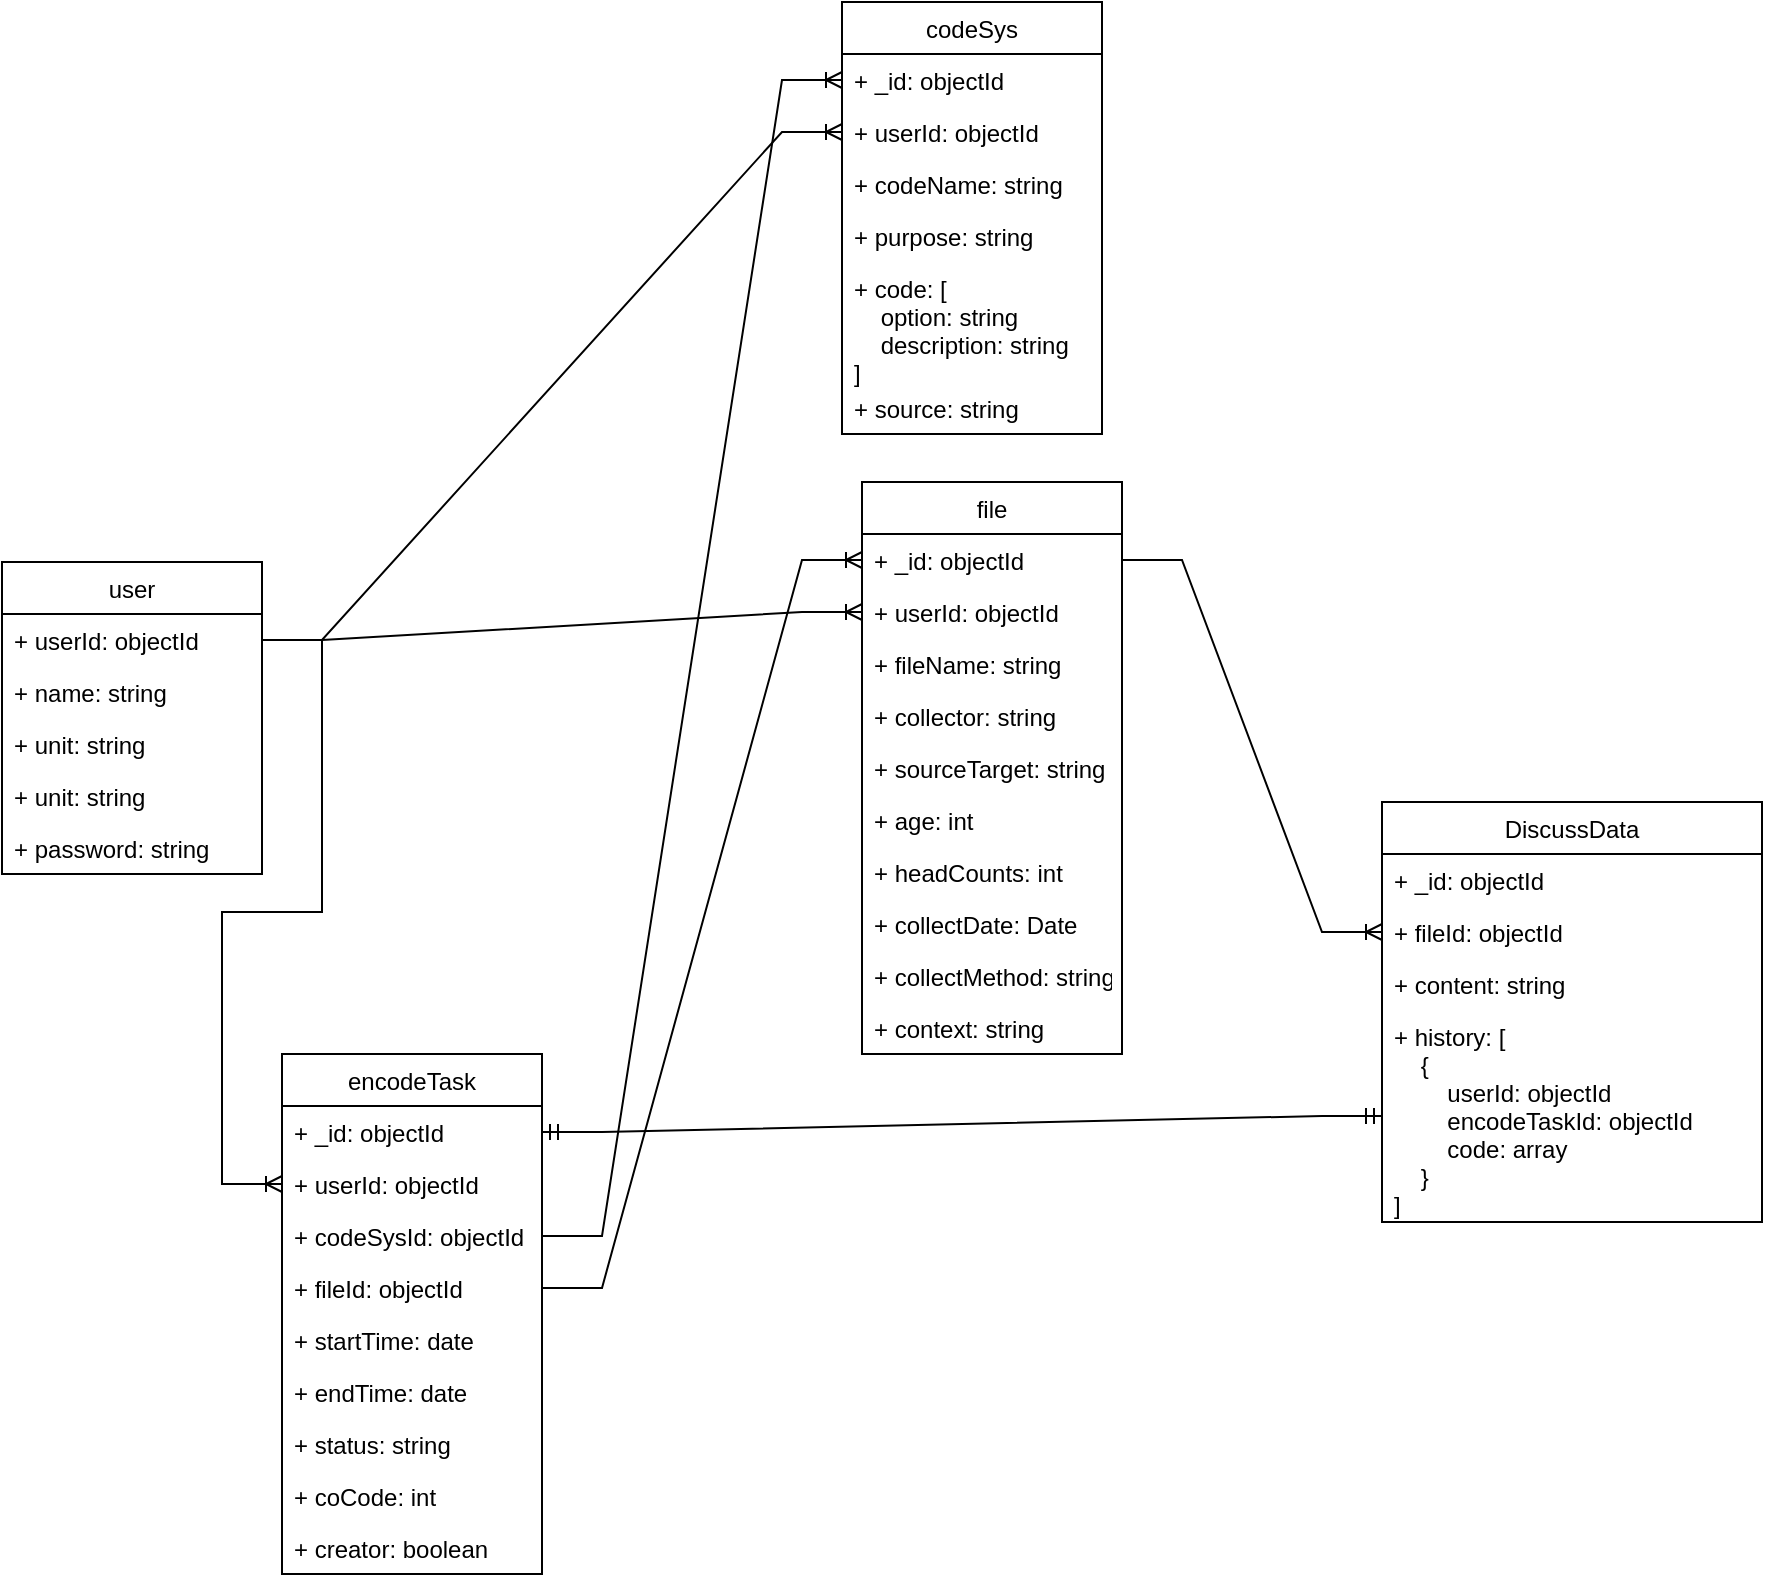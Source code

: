 <mxfile version="16.6.6" type="device"><diagram id="9LtvtnK_vuD1qdR1Dt2F" name="Page-1"><mxGraphModel dx="996" dy="2091" grid="1" gridSize="10" guides="1" tooltips="1" connect="1" arrows="1" fold="1" page="1" pageScale="1" pageWidth="1200" pageHeight="1600" math="0" shadow="0"><root><mxCell id="0"/><mxCell id="1" parent="0"/><mxCell id="lstrB5G8pz6xByOhNZ_a-1" value="user" style="swimlane;fontStyle=0;childLayout=stackLayout;horizontal=1;startSize=26;fillColor=none;horizontalStack=0;resizeParent=1;resizeParentMax=0;resizeLast=0;collapsible=1;marginBottom=0;" parent="1" vertex="1"><mxGeometry x="170" y="-360" width="130" height="156" as="geometry"><mxRectangle x="170" y="-360" width="60" height="26" as="alternateBounds"/></mxGeometry></mxCell><mxCell id="ur15PfgtXICbPJW2Xm9g-8" value="+ userId: objectId" style="text;strokeColor=none;fillColor=none;align=left;verticalAlign=top;spacingLeft=4;spacingRight=4;overflow=hidden;rotatable=0;points=[[0,0.5],[1,0.5]];portConstraint=eastwest;" parent="lstrB5G8pz6xByOhNZ_a-1" vertex="1"><mxGeometry y="26" width="130" height="26" as="geometry"/></mxCell><mxCell id="lstrB5G8pz6xByOhNZ_a-2" value="+ name: string" style="text;strokeColor=none;fillColor=none;align=left;verticalAlign=top;spacingLeft=4;spacingRight=4;overflow=hidden;rotatable=0;points=[[0,0.5],[1,0.5]];portConstraint=eastwest;" parent="lstrB5G8pz6xByOhNZ_a-1" vertex="1"><mxGeometry y="52" width="130" height="26" as="geometry"/></mxCell><mxCell id="lstrB5G8pz6xByOhNZ_a-6" value="+ unit: string" style="text;strokeColor=none;fillColor=none;align=left;verticalAlign=top;spacingLeft=4;spacingRight=4;overflow=hidden;rotatable=0;points=[[0,0.5],[1,0.5]];portConstraint=eastwest;" parent="lstrB5G8pz6xByOhNZ_a-1" vertex="1"><mxGeometry y="78" width="130" height="26" as="geometry"/></mxCell><mxCell id="lstrB5G8pz6xByOhNZ_a-3" value="+ unit: string" style="text;strokeColor=none;fillColor=none;align=left;verticalAlign=top;spacingLeft=4;spacingRight=4;overflow=hidden;rotatable=0;points=[[0,0.5],[1,0.5]];portConstraint=eastwest;" parent="lstrB5G8pz6xByOhNZ_a-1" vertex="1"><mxGeometry y="104" width="130" height="26" as="geometry"/></mxCell><mxCell id="lstrB5G8pz6xByOhNZ_a-5" value="+ password: string" style="text;strokeColor=none;fillColor=none;align=left;verticalAlign=top;spacingLeft=4;spacingRight=4;overflow=hidden;rotatable=0;points=[[0,0.5],[1,0.5]];portConstraint=eastwest;" parent="lstrB5G8pz6xByOhNZ_a-1" vertex="1"><mxGeometry y="130" width="130" height="26" as="geometry"/></mxCell><mxCell id="lstrB5G8pz6xByOhNZ_a-7" value="file" style="swimlane;fontStyle=0;childLayout=stackLayout;horizontal=1;startSize=26;fillColor=none;horizontalStack=0;resizeParent=1;resizeParentMax=0;resizeLast=0;collapsible=1;marginBottom=0;" parent="1" vertex="1"><mxGeometry x="600" y="-400" width="130" height="286" as="geometry"><mxRectangle x="170" y="-360" width="60" height="26" as="alternateBounds"/></mxGeometry></mxCell><mxCell id="ur15PfgtXICbPJW2Xm9g-9" value="+ _id: objectId" style="text;strokeColor=none;fillColor=none;align=left;verticalAlign=top;spacingLeft=4;spacingRight=4;overflow=hidden;rotatable=0;points=[[0,0.5],[1,0.5]];portConstraint=eastwest;" parent="lstrB5G8pz6xByOhNZ_a-7" vertex="1"><mxGeometry y="26" width="130" height="26" as="geometry"/></mxCell><mxCell id="lstrB5G8pz6xByOhNZ_a-8" value="+ userId: objectId" style="text;strokeColor=none;fillColor=none;align=left;verticalAlign=top;spacingLeft=4;spacingRight=4;overflow=hidden;rotatable=0;points=[[0,0.5],[1,0.5]];portConstraint=eastwest;" parent="lstrB5G8pz6xByOhNZ_a-7" vertex="1"><mxGeometry y="52" width="130" height="26" as="geometry"/></mxCell><mxCell id="lstrB5G8pz6xByOhNZ_a-9" value="+ fileName: string" style="text;strokeColor=none;fillColor=none;align=left;verticalAlign=top;spacingLeft=4;spacingRight=4;overflow=hidden;rotatable=0;points=[[0,0.5],[1,0.5]];portConstraint=eastwest;" parent="lstrB5G8pz6xByOhNZ_a-7" vertex="1"><mxGeometry y="78" width="130" height="26" as="geometry"/></mxCell><mxCell id="lstrB5G8pz6xByOhNZ_a-10" value="+ collector: string" style="text;strokeColor=none;fillColor=none;align=left;verticalAlign=top;spacingLeft=4;spacingRight=4;overflow=hidden;rotatable=0;points=[[0,0.5],[1,0.5]];portConstraint=eastwest;" parent="lstrB5G8pz6xByOhNZ_a-7" vertex="1"><mxGeometry y="104" width="130" height="26" as="geometry"/></mxCell><mxCell id="lstrB5G8pz6xByOhNZ_a-11" value="+ sourceTarget: string" style="text;strokeColor=none;fillColor=none;align=left;verticalAlign=top;spacingLeft=4;spacingRight=4;overflow=hidden;rotatable=0;points=[[0,0.5],[1,0.5]];portConstraint=eastwest;" parent="lstrB5G8pz6xByOhNZ_a-7" vertex="1"><mxGeometry y="130" width="130" height="26" as="geometry"/></mxCell><mxCell id="lstrB5G8pz6xByOhNZ_a-12" value="+ age: int" style="text;strokeColor=none;fillColor=none;align=left;verticalAlign=top;spacingLeft=4;spacingRight=4;overflow=hidden;rotatable=0;points=[[0,0.5],[1,0.5]];portConstraint=eastwest;" parent="lstrB5G8pz6xByOhNZ_a-7" vertex="1"><mxGeometry y="156" width="130" height="26" as="geometry"/></mxCell><mxCell id="lstrB5G8pz6xByOhNZ_a-13" value="+ headCounts: int" style="text;strokeColor=none;fillColor=none;align=left;verticalAlign=top;spacingLeft=4;spacingRight=4;overflow=hidden;rotatable=0;points=[[0,0.5],[1,0.5]];portConstraint=eastwest;" parent="lstrB5G8pz6xByOhNZ_a-7" vertex="1"><mxGeometry y="182" width="130" height="26" as="geometry"/></mxCell><mxCell id="lstrB5G8pz6xByOhNZ_a-14" value="+ collectDate: Date" style="text;strokeColor=none;fillColor=none;align=left;verticalAlign=top;spacingLeft=4;spacingRight=4;overflow=hidden;rotatable=0;points=[[0,0.5],[1,0.5]];portConstraint=eastwest;" parent="lstrB5G8pz6xByOhNZ_a-7" vertex="1"><mxGeometry y="208" width="130" height="26" as="geometry"/></mxCell><mxCell id="lstrB5G8pz6xByOhNZ_a-15" value="+ collectMethod: string" style="text;strokeColor=none;fillColor=none;align=left;verticalAlign=top;spacingLeft=4;spacingRight=4;overflow=hidden;rotatable=0;points=[[0,0.5],[1,0.5]];portConstraint=eastwest;" parent="lstrB5G8pz6xByOhNZ_a-7" vertex="1"><mxGeometry y="234" width="130" height="26" as="geometry"/></mxCell><mxCell id="lstrB5G8pz6xByOhNZ_a-16" value="+ context: string" style="text;strokeColor=none;fillColor=none;align=left;verticalAlign=top;spacingLeft=4;spacingRight=4;overflow=hidden;rotatable=0;points=[[0,0.5],[1,0.5]];portConstraint=eastwest;" parent="lstrB5G8pz6xByOhNZ_a-7" vertex="1"><mxGeometry y="260" width="130" height="26" as="geometry"/></mxCell><mxCell id="ur15PfgtXICbPJW2Xm9g-2" value="" style="edgeStyle=entityRelationEdgeStyle;fontSize=12;html=1;endArrow=ERoneToMany;rounded=0;exitX=1;exitY=0.5;exitDx=0;exitDy=0;entryX=0;entryY=0.5;entryDx=0;entryDy=0;" parent="1" source="ur15PfgtXICbPJW2Xm9g-8" target="lstrB5G8pz6xByOhNZ_a-8" edge="1"><mxGeometry width="100" height="100" relative="1" as="geometry"><mxPoint x="290" y="-140" as="sourcePoint"/><mxPoint x="410" y="-260" as="targetPoint"/></mxGeometry></mxCell><mxCell id="ur15PfgtXICbPJW2Xm9g-10" value="codeSys" style="swimlane;fontStyle=0;childLayout=stackLayout;horizontal=1;startSize=26;fillColor=none;horizontalStack=0;resizeParent=1;resizeParentMax=0;resizeLast=0;collapsible=1;marginBottom=0;" parent="1" vertex="1"><mxGeometry x="590" y="-640" width="130" height="216" as="geometry"><mxRectangle x="170" y="-360" width="60" height="26" as="alternateBounds"/></mxGeometry></mxCell><mxCell id="ur15PfgtXICbPJW2Xm9g-11" value="+ _id: objectId" style="text;strokeColor=none;fillColor=none;align=left;verticalAlign=top;spacingLeft=4;spacingRight=4;overflow=hidden;rotatable=0;points=[[0,0.5],[1,0.5]];portConstraint=eastwest;" parent="ur15PfgtXICbPJW2Xm9g-10" vertex="1"><mxGeometry y="26" width="130" height="26" as="geometry"/></mxCell><mxCell id="ur15PfgtXICbPJW2Xm9g-12" value="+ userId: objectId" style="text;strokeColor=none;fillColor=none;align=left;verticalAlign=top;spacingLeft=4;spacingRight=4;overflow=hidden;rotatable=0;points=[[0,0.5],[1,0.5]];portConstraint=eastwest;" parent="ur15PfgtXICbPJW2Xm9g-10" vertex="1"><mxGeometry y="52" width="130" height="26" as="geometry"/></mxCell><mxCell id="ur15PfgtXICbPJW2Xm9g-13" value="+ codeName: string" style="text;strokeColor=none;fillColor=none;align=left;verticalAlign=top;spacingLeft=4;spacingRight=4;overflow=hidden;rotatable=0;points=[[0,0.5],[1,0.5]];portConstraint=eastwest;" parent="ur15PfgtXICbPJW2Xm9g-10" vertex="1"><mxGeometry y="78" width="130" height="26" as="geometry"/></mxCell><mxCell id="ur15PfgtXICbPJW2Xm9g-14" value="+ purpose: string" style="text;strokeColor=none;fillColor=none;align=left;verticalAlign=top;spacingLeft=4;spacingRight=4;overflow=hidden;rotatable=0;points=[[0,0.5],[1,0.5]];portConstraint=eastwest;" parent="ur15PfgtXICbPJW2Xm9g-10" vertex="1"><mxGeometry y="104" width="130" height="26" as="geometry"/></mxCell><mxCell id="ur15PfgtXICbPJW2Xm9g-15" value="+ code: [&#10;    option: string&#10;    description: string&#10;]" style="text;strokeColor=none;fillColor=none;align=left;verticalAlign=top;spacingLeft=4;spacingRight=4;overflow=hidden;rotatable=0;points=[[0,0.5],[1,0.5]];portConstraint=eastwest;" parent="ur15PfgtXICbPJW2Xm9g-10" vertex="1"><mxGeometry y="130" width="130" height="60" as="geometry"/></mxCell><mxCell id="ur15PfgtXICbPJW2Xm9g-16" value="+ source: string" style="text;strokeColor=none;fillColor=none;align=left;verticalAlign=top;spacingLeft=4;spacingRight=4;overflow=hidden;rotatable=0;points=[[0,0.5],[1,0.5]];portConstraint=eastwest;" parent="ur15PfgtXICbPJW2Xm9g-10" vertex="1"><mxGeometry y="190" width="130" height="26" as="geometry"/></mxCell><mxCell id="ur15PfgtXICbPJW2Xm9g-21" value="" style="edgeStyle=entityRelationEdgeStyle;fontSize=12;html=1;endArrow=ERoneToMany;rounded=0;exitX=1;exitY=0.5;exitDx=0;exitDy=0;entryX=0;entryY=0.5;entryDx=0;entryDy=0;" parent="1" source="ur15PfgtXICbPJW2Xm9g-8" target="ur15PfgtXICbPJW2Xm9g-12" edge="1"><mxGeometry width="100" height="100" relative="1" as="geometry"><mxPoint x="310" y="-311.0" as="sourcePoint"/><mxPoint x="370" y="-450" as="targetPoint"/></mxGeometry></mxCell><mxCell id="SkZlb1zQegsPxp5bSkNd-1" value="encodeTask" style="swimlane;fontStyle=0;childLayout=stackLayout;horizontal=1;startSize=26;fillColor=none;horizontalStack=0;resizeParent=1;resizeParentMax=0;resizeLast=0;collapsible=1;marginBottom=0;" parent="1" vertex="1"><mxGeometry x="310" y="-114" width="130" height="260" as="geometry"><mxRectangle x="360" y="-240" width="60" height="26" as="alternateBounds"/></mxGeometry></mxCell><mxCell id="SkZlb1zQegsPxp5bSkNd-2" value="+ _id: objectId" style="text;strokeColor=none;fillColor=none;align=left;verticalAlign=top;spacingLeft=4;spacingRight=4;overflow=hidden;rotatable=0;points=[[0,0.5],[1,0.5]];portConstraint=eastwest;" parent="SkZlb1zQegsPxp5bSkNd-1" vertex="1"><mxGeometry y="26" width="130" height="26" as="geometry"/></mxCell><mxCell id="SkZlb1zQegsPxp5bSkNd-3" value="+ userId: objectId" style="text;strokeColor=none;fillColor=none;align=left;verticalAlign=top;spacingLeft=4;spacingRight=4;overflow=hidden;rotatable=0;points=[[0,0.5],[1,0.5]];portConstraint=eastwest;" parent="SkZlb1zQegsPxp5bSkNd-1" vertex="1"><mxGeometry y="52" width="130" height="26" as="geometry"/></mxCell><mxCell id="wevNexDNTHu1LZIKQSSb-1" value="+ codeSysId: objectId" style="text;strokeColor=none;fillColor=none;align=left;verticalAlign=top;spacingLeft=4;spacingRight=4;overflow=hidden;rotatable=0;points=[[0,0.5],[1,0.5]];portConstraint=eastwest;" vertex="1" parent="SkZlb1zQegsPxp5bSkNd-1"><mxGeometry y="78" width="130" height="26" as="geometry"/></mxCell><mxCell id="SkZlb1zQegsPxp5bSkNd-4" value="+ fileId: objectId" style="text;strokeColor=none;fillColor=none;align=left;verticalAlign=top;spacingLeft=4;spacingRight=4;overflow=hidden;rotatable=0;points=[[0,0.5],[1,0.5]];portConstraint=eastwest;" parent="SkZlb1zQegsPxp5bSkNd-1" vertex="1"><mxGeometry y="104" width="130" height="26" as="geometry"/></mxCell><mxCell id="SkZlb1zQegsPxp5bSkNd-10" value="+ startTime: date" style="text;strokeColor=none;fillColor=none;align=left;verticalAlign=top;spacingLeft=4;spacingRight=4;overflow=hidden;rotatable=0;points=[[0,0.5],[1,0.5]];portConstraint=eastwest;" parent="SkZlb1zQegsPxp5bSkNd-1" vertex="1"><mxGeometry y="130" width="130" height="26" as="geometry"/></mxCell><mxCell id="SkZlb1zQegsPxp5bSkNd-11" value="+ endTime: date" style="text;strokeColor=none;fillColor=none;align=left;verticalAlign=top;spacingLeft=4;spacingRight=4;overflow=hidden;rotatable=0;points=[[0,0.5],[1,0.5]];portConstraint=eastwest;" parent="SkZlb1zQegsPxp5bSkNd-1" vertex="1"><mxGeometry y="156" width="130" height="26" as="geometry"/></mxCell><mxCell id="SkZlb1zQegsPxp5bSkNd-28" value="+ status: string" style="text;strokeColor=none;fillColor=none;align=left;verticalAlign=top;spacingLeft=4;spacingRight=4;overflow=hidden;rotatable=0;points=[[0,0.5],[1,0.5]];portConstraint=eastwest;" parent="SkZlb1zQegsPxp5bSkNd-1" vertex="1"><mxGeometry y="182" width="130" height="26" as="geometry"/></mxCell><mxCell id="SkZlb1zQegsPxp5bSkNd-29" value="+ coCode: int" style="text;strokeColor=none;fillColor=none;align=left;verticalAlign=top;spacingLeft=4;spacingRight=4;overflow=hidden;rotatable=0;points=[[0,0.5],[1,0.5]];portConstraint=eastwest;" parent="SkZlb1zQegsPxp5bSkNd-1" vertex="1"><mxGeometry y="208" width="130" height="26" as="geometry"/></mxCell><mxCell id="SkZlb1zQegsPxp5bSkNd-30" value="+ creator: boolean" style="text;strokeColor=none;fillColor=none;align=left;verticalAlign=top;spacingLeft=4;spacingRight=4;overflow=hidden;rotatable=0;points=[[0,0.5],[1,0.5]];portConstraint=eastwest;" parent="SkZlb1zQegsPxp5bSkNd-1" vertex="1"><mxGeometry y="234" width="130" height="26" as="geometry"/></mxCell><mxCell id="SkZlb1zQegsPxp5bSkNd-12" value="" style="edgeStyle=entityRelationEdgeStyle;fontSize=12;html=1;endArrow=ERoneToMany;rounded=0;entryX=0;entryY=0.5;entryDx=0;entryDy=0;exitX=1;exitY=0.5;exitDx=0;exitDy=0;" parent="1" source="ur15PfgtXICbPJW2Xm9g-8" target="SkZlb1zQegsPxp5bSkNd-3" edge="1"><mxGeometry width="100" height="100" relative="1" as="geometry"><mxPoint x="300" y="-185" as="sourcePoint"/><mxPoint x="430" y="-190.0" as="targetPoint"/></mxGeometry></mxCell><mxCell id="SkZlb1zQegsPxp5bSkNd-16" value="DiscussData" style="swimlane;fontStyle=0;childLayout=stackLayout;horizontal=1;startSize=26;fillColor=none;horizontalStack=0;resizeParent=1;resizeParentMax=0;resizeLast=0;collapsible=1;marginBottom=0;" parent="1" vertex="1"><mxGeometry x="860" y="-240" width="190" height="210" as="geometry"><mxRectangle x="170" y="-360" width="60" height="26" as="alternateBounds"/></mxGeometry></mxCell><mxCell id="SkZlb1zQegsPxp5bSkNd-17" value="+ _id: objectId" style="text;strokeColor=none;fillColor=none;align=left;verticalAlign=top;spacingLeft=4;spacingRight=4;overflow=hidden;rotatable=0;points=[[0,0.5],[1,0.5]];portConstraint=eastwest;" parent="SkZlb1zQegsPxp5bSkNd-16" vertex="1"><mxGeometry y="26" width="190" height="26" as="geometry"/></mxCell><mxCell id="SkZlb1zQegsPxp5bSkNd-18" value="+ fileId: objectId" style="text;strokeColor=none;fillColor=none;align=left;verticalAlign=top;spacingLeft=4;spacingRight=4;overflow=hidden;rotatable=0;points=[[0,0.5],[1,0.5]];portConstraint=eastwest;" parent="SkZlb1zQegsPxp5bSkNd-16" vertex="1"><mxGeometry y="52" width="190" height="26" as="geometry"/></mxCell><mxCell id="SkZlb1zQegsPxp5bSkNd-19" value="+ content: string" style="text;strokeColor=none;fillColor=none;align=left;verticalAlign=top;spacingLeft=4;spacingRight=4;overflow=hidden;rotatable=0;points=[[0,0.5],[1,0.5]];portConstraint=eastwest;" parent="SkZlb1zQegsPxp5bSkNd-16" vertex="1"><mxGeometry y="78" width="190" height="26" as="geometry"/></mxCell><mxCell id="SkZlb1zQegsPxp5bSkNd-27" value="+ history: [&#10;    {&#10;        userId: objectId&#10;        encodeTaskId: objectId&#10;        code: array&#10;    }&#10;]" style="text;strokeColor=none;fillColor=none;align=left;verticalAlign=top;spacingLeft=4;spacingRight=4;overflow=hidden;rotatable=0;points=[[0,0.5],[1,0.5]];portConstraint=eastwest;" parent="SkZlb1zQegsPxp5bSkNd-16" vertex="1"><mxGeometry y="104" width="190" height="106" as="geometry"/></mxCell><mxCell id="SkZlb1zQegsPxp5bSkNd-31" value="" style="edgeStyle=entityRelationEdgeStyle;fontSize=12;html=1;endArrow=ERoneToMany;rounded=0;exitX=1;exitY=0.5;exitDx=0;exitDy=0;entryX=0;entryY=0.5;entryDx=0;entryDy=0;" parent="1" source="ur15PfgtXICbPJW2Xm9g-9" target="SkZlb1zQegsPxp5bSkNd-18" edge="1"><mxGeometry width="100" height="100" relative="1" as="geometry"><mxPoint x="750" y="-180" as="sourcePoint"/><mxPoint x="850" y="-280" as="targetPoint"/></mxGeometry></mxCell><mxCell id="SkZlb1zQegsPxp5bSkNd-32" value="" style="edgeStyle=entityRelationEdgeStyle;fontSize=12;html=1;endArrow=ERmandOne;startArrow=ERmandOne;rounded=0;entryX=0;entryY=0.5;entryDx=0;entryDy=0;" parent="1" source="SkZlb1zQegsPxp5bSkNd-2" target="SkZlb1zQegsPxp5bSkNd-27" edge="1"><mxGeometry width="100" height="100" relative="1" as="geometry"><mxPoint x="530" y="-90" as="sourcePoint"/><mxPoint x="690" y="-100" as="targetPoint"/></mxGeometry></mxCell><mxCell id="wevNexDNTHu1LZIKQSSb-3" value="" style="edgeStyle=entityRelationEdgeStyle;fontSize=12;html=1;endArrow=ERoneToMany;rounded=0;exitX=1;exitY=0.5;exitDx=0;exitDy=0;entryX=0;entryY=0.5;entryDx=0;entryDy=0;" edge="1" parent="1" source="SkZlb1zQegsPxp5bSkNd-4" target="ur15PfgtXICbPJW2Xm9g-9"><mxGeometry width="100" height="100" relative="1" as="geometry"><mxPoint x="310" y="-311.0" as="sourcePoint"/><mxPoint x="610.0" y="-325.0" as="targetPoint"/></mxGeometry></mxCell><mxCell id="wevNexDNTHu1LZIKQSSb-4" value="" style="edgeStyle=entityRelationEdgeStyle;fontSize=12;html=1;endArrow=ERoneToMany;rounded=0;entryX=0;entryY=0.5;entryDx=0;entryDy=0;exitX=1;exitY=0.5;exitDx=0;exitDy=0;" edge="1" parent="1" source="wevNexDNTHu1LZIKQSSb-1" target="ur15PfgtXICbPJW2Xm9g-11"><mxGeometry width="100" height="100" relative="1" as="geometry"><mxPoint x="440" y="-50" as="sourcePoint"/><mxPoint x="590.0" y="-410.0" as="targetPoint"/></mxGeometry></mxCell></root></mxGraphModel></diagram></mxfile>